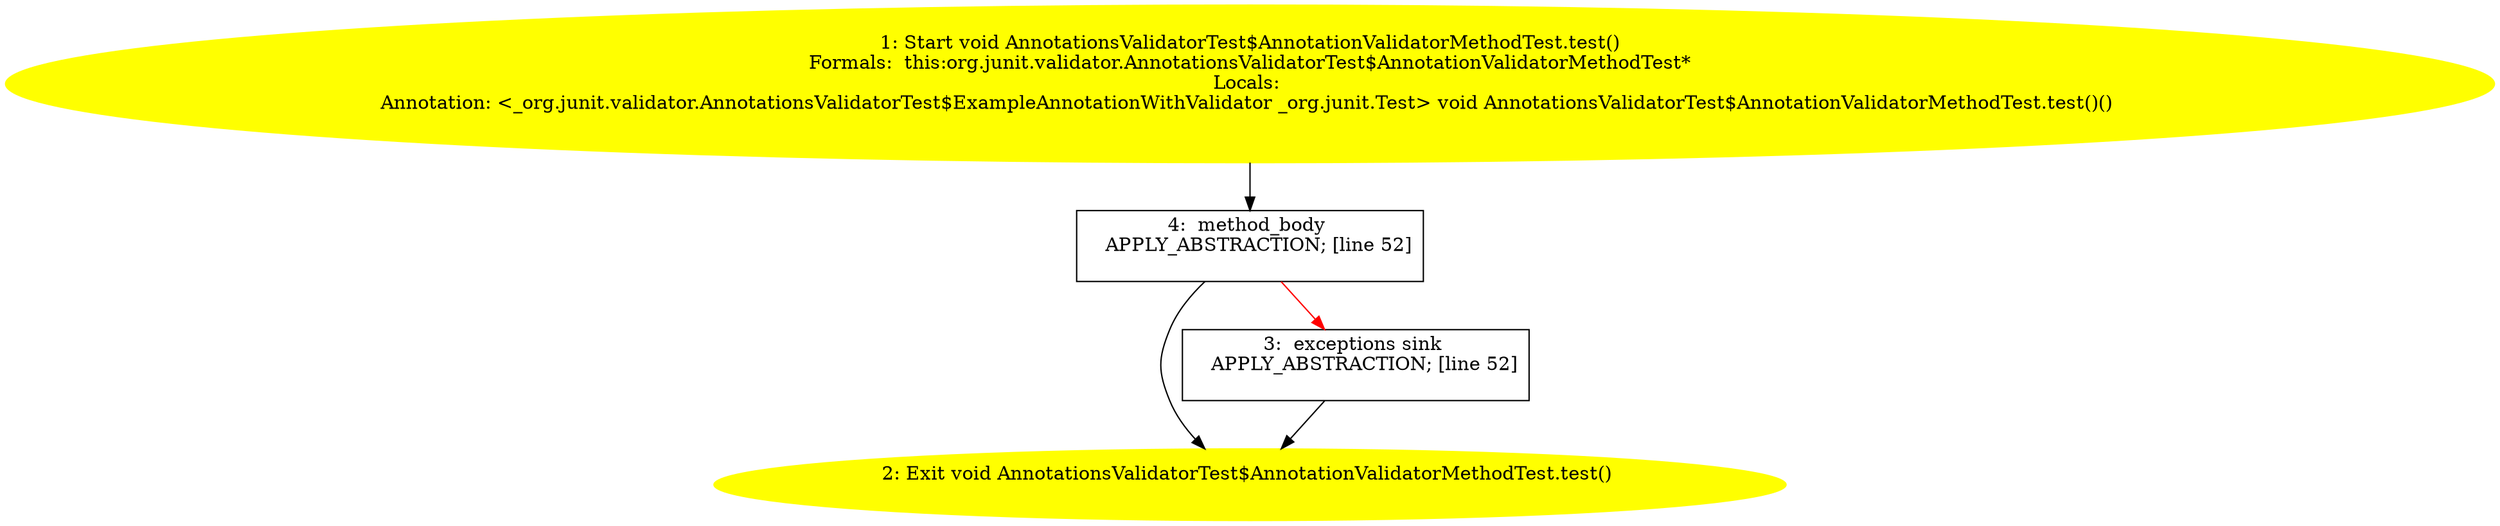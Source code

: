 /* @generated */
digraph cfg {
"org.junit.validator.AnnotationsValidatorTest$AnnotationValidatorMethodTest.test():void.ee33033bff504b3d3da1447dfeba8b2f_1" [label="1: Start void AnnotationsValidatorTest$AnnotationValidatorMethodTest.test()\nFormals:  this:org.junit.validator.AnnotationsValidatorTest$AnnotationValidatorMethodTest*\nLocals: \nAnnotation: <_org.junit.validator.AnnotationsValidatorTest$ExampleAnnotationWithValidator _org.junit.Test> void AnnotationsValidatorTest$AnnotationValidatorMethodTest.test()() \n  " color=yellow style=filled]
	

	 "org.junit.validator.AnnotationsValidatorTest$AnnotationValidatorMethodTest.test():void.ee33033bff504b3d3da1447dfeba8b2f_1" -> "org.junit.validator.AnnotationsValidatorTest$AnnotationValidatorMethodTest.test():void.ee33033bff504b3d3da1447dfeba8b2f_4" ;
"org.junit.validator.AnnotationsValidatorTest$AnnotationValidatorMethodTest.test():void.ee33033bff504b3d3da1447dfeba8b2f_2" [label="2: Exit void AnnotationsValidatorTest$AnnotationValidatorMethodTest.test() \n  " color=yellow style=filled]
	

"org.junit.validator.AnnotationsValidatorTest$AnnotationValidatorMethodTest.test():void.ee33033bff504b3d3da1447dfeba8b2f_3" [label="3:  exceptions sink \n   APPLY_ABSTRACTION; [line 52]\n " shape="box"]
	

	 "org.junit.validator.AnnotationsValidatorTest$AnnotationValidatorMethodTest.test():void.ee33033bff504b3d3da1447dfeba8b2f_3" -> "org.junit.validator.AnnotationsValidatorTest$AnnotationValidatorMethodTest.test():void.ee33033bff504b3d3da1447dfeba8b2f_2" ;
"org.junit.validator.AnnotationsValidatorTest$AnnotationValidatorMethodTest.test():void.ee33033bff504b3d3da1447dfeba8b2f_4" [label="4:  method_body \n   APPLY_ABSTRACTION; [line 52]\n " shape="box"]
	

	 "org.junit.validator.AnnotationsValidatorTest$AnnotationValidatorMethodTest.test():void.ee33033bff504b3d3da1447dfeba8b2f_4" -> "org.junit.validator.AnnotationsValidatorTest$AnnotationValidatorMethodTest.test():void.ee33033bff504b3d3da1447dfeba8b2f_2" ;
	 "org.junit.validator.AnnotationsValidatorTest$AnnotationValidatorMethodTest.test():void.ee33033bff504b3d3da1447dfeba8b2f_4" -> "org.junit.validator.AnnotationsValidatorTest$AnnotationValidatorMethodTest.test():void.ee33033bff504b3d3da1447dfeba8b2f_3" [color="red" ];
}
